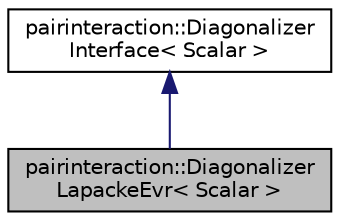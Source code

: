 digraph "pairinteraction::DiagonalizerLapackeEvr&lt; Scalar &gt;"
{
 // INTERACTIVE_SVG=YES
 // LATEX_PDF_SIZE
  bgcolor="transparent";
  edge [fontname="Helvetica",fontsize="10",labelfontname="Helvetica",labelfontsize="10"];
  node [fontname="Helvetica",fontsize="10",shape=record];
  Node1 [label="pairinteraction::Diagonalizer\lLapackeEvr\< Scalar \>",height=0.2,width=0.4,color="black", fillcolor="grey75", style="filled", fontcolor="black",tooltip=" "];
  Node2 -> Node1 [dir="back",color="midnightblue",fontsize="10",style="solid",fontname="Helvetica"];
  Node2 [label="pairinteraction::Diagonalizer\lInterface\< Scalar \>",height=0.2,width=0.4,color="black",URL="$classpairinteraction_1_1DiagonalizerInterface.html",tooltip=" "];
}
